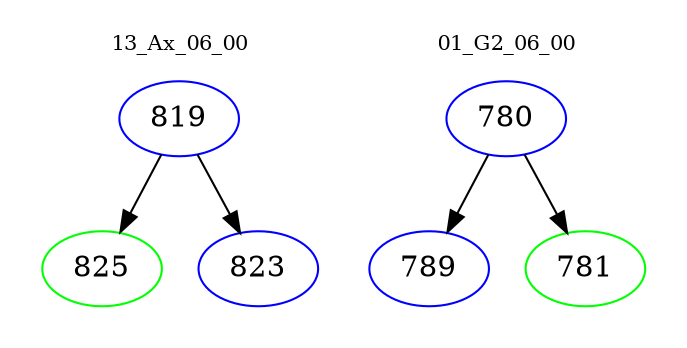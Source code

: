 digraph{
subgraph cluster_0 {
color = white
label = "13_Ax_06_00";
fontsize=10;
T0_819 [label="819", color="blue"]
T0_819 -> T0_825 [color="black"]
T0_825 [label="825", color="green"]
T0_819 -> T0_823 [color="black"]
T0_823 [label="823", color="blue"]
}
subgraph cluster_1 {
color = white
label = "01_G2_06_00";
fontsize=10;
T1_780 [label="780", color="blue"]
T1_780 -> T1_789 [color="black"]
T1_789 [label="789", color="blue"]
T1_780 -> T1_781 [color="black"]
T1_781 [label="781", color="green"]
}
}
